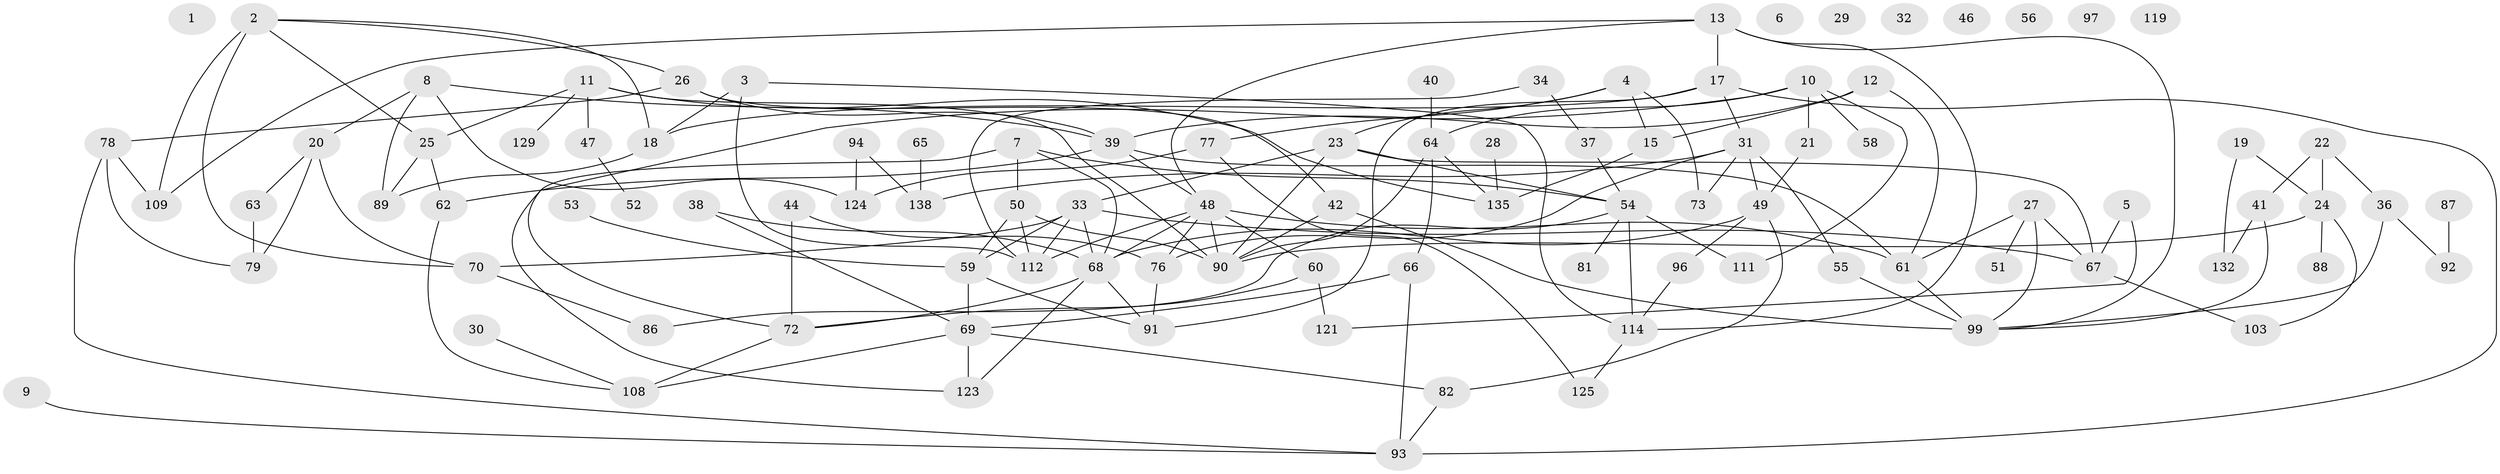 // original degree distribution, {0: 0.05673758865248227, 5: 0.0851063829787234, 3: 0.2553191489361702, 2: 0.24822695035460993, 4: 0.19858156028368795, 1: 0.12056737588652482, 6: 0.028368794326241134, 7: 0.0070921985815602835}
// Generated by graph-tools (version 1.1) at 2025/41/03/06/25 10:41:23]
// undirected, 99 vertices, 154 edges
graph export_dot {
graph [start="1"]
  node [color=gray90,style=filled];
  1;
  2;
  3;
  4 [super="+16"];
  5;
  6;
  7 [super="+14"];
  8;
  9;
  10 [super="+115"];
  11 [super="+120"];
  12 [super="+57"];
  13;
  15 [super="+102"];
  17 [super="+127"];
  18 [super="+71"];
  19 [super="+130"];
  20;
  21;
  22 [super="+43"];
  23 [super="+122"];
  24 [super="+113"];
  25 [super="+104"];
  26 [super="+85"];
  27 [super="+84"];
  28;
  29;
  30;
  31 [super="+74"];
  32;
  33 [super="+100"];
  34 [super="+35"];
  36 [super="+131"];
  37 [super="+45"];
  38;
  39 [super="+80"];
  40;
  41 [super="+139"];
  42 [super="+98"];
  44;
  46;
  47;
  48 [super="+118"];
  49 [super="+134"];
  50;
  51;
  52 [super="+140"];
  53;
  54 [super="+105"];
  55;
  56;
  58;
  59 [super="+83"];
  60;
  61 [super="+101"];
  62;
  63;
  64 [super="+75"];
  65;
  66 [super="+107"];
  67 [super="+110"];
  68 [super="+117"];
  69;
  70;
  72;
  73;
  76;
  77;
  78 [super="+128"];
  79 [super="+141"];
  81;
  82;
  86;
  87;
  88;
  89 [super="+136"];
  90 [super="+95"];
  91;
  92;
  93 [super="+116"];
  94;
  96;
  97;
  99 [super="+106"];
  103;
  108;
  109;
  111;
  112;
  114 [super="+133"];
  119;
  121;
  123;
  124 [super="+126"];
  125;
  129 [super="+137"];
  132;
  135;
  138;
  2 -- 25;
  2 -- 70;
  2 -- 109;
  2 -- 18;
  2 -- 26;
  3 -- 112;
  3 -- 114;
  3 -- 18;
  4 -- 23;
  4 -- 73;
  4 -- 77;
  4 -- 15;
  5 -- 67;
  5 -- 121;
  7 -- 68;
  7 -- 123;
  7 -- 50;
  7 -- 54;
  8 -- 20;
  8 -- 89;
  8 -- 39;
  8 -- 124;
  9 -- 93;
  10 -- 58;
  10 -- 111 [weight=2];
  10 -- 21;
  10 -- 72;
  10 -- 64;
  11 -- 47;
  11 -- 90;
  11 -- 25;
  11 -- 129;
  11 -- 135;
  12 -- 39;
  12 -- 61;
  12 -- 15;
  13 -- 99;
  13 -- 109;
  13 -- 48;
  13 -- 114;
  13 -- 17;
  15 -- 135;
  17 -- 31;
  17 -- 93;
  17 -- 18;
  17 -- 91;
  18 -- 89;
  19 -- 132;
  19 -- 24;
  20 -- 63;
  20 -- 70;
  20 -- 79;
  21 -- 49;
  22 -- 24;
  22 -- 41;
  22 -- 36;
  23 -- 54;
  23 -- 33;
  23 -- 90;
  23 -- 67;
  24 -- 88;
  24 -- 90;
  24 -- 103;
  25 -- 62;
  25 -- 89;
  26 -- 39;
  26 -- 42;
  26 -- 78;
  27 -- 51;
  27 -- 61;
  27 -- 99;
  27 -- 67;
  28 -- 135;
  30 -- 108;
  31 -- 73;
  31 -- 138 [weight=2];
  31 -- 55;
  31 -- 76;
  31 -- 49;
  33 -- 59;
  33 -- 67;
  33 -- 70;
  33 -- 112;
  33 -- 68;
  34 -- 37;
  34 -- 112;
  36 -- 99;
  36 -- 92;
  37 -- 54;
  38 -- 68;
  38 -- 69;
  39 -- 48;
  39 -- 61;
  39 -- 62;
  40 -- 64;
  41 -- 99;
  41 -- 132;
  42 -- 99;
  42 -- 90;
  44 -- 72;
  44 -- 76;
  47 -- 52;
  48 -- 60;
  48 -- 76;
  48 -- 90;
  48 -- 112;
  48 -- 61;
  48 -- 68;
  49 -- 68;
  49 -- 96;
  49 -- 82;
  50 -- 90;
  50 -- 112;
  50 -- 59;
  53 -- 59;
  54 -- 86;
  54 -- 111;
  54 -- 81;
  54 -- 114;
  55 -- 99;
  59 -- 69;
  59 -- 91;
  60 -- 72;
  60 -- 121;
  61 -- 99 [weight=2];
  62 -- 108;
  63 -- 79;
  64 -- 135;
  64 -- 66;
  64 -- 90;
  65 -- 138;
  66 -- 69;
  66 -- 93;
  67 -- 103;
  68 -- 72;
  68 -- 123;
  68 -- 91;
  69 -- 82;
  69 -- 108;
  69 -- 123;
  70 -- 86;
  72 -- 108;
  76 -- 91;
  77 -- 125;
  77 -- 124;
  78 -- 109;
  78 -- 79;
  78 -- 93;
  82 -- 93;
  87 -- 92;
  94 -- 138;
  94 -- 124;
  96 -- 114;
  114 -- 125;
}
